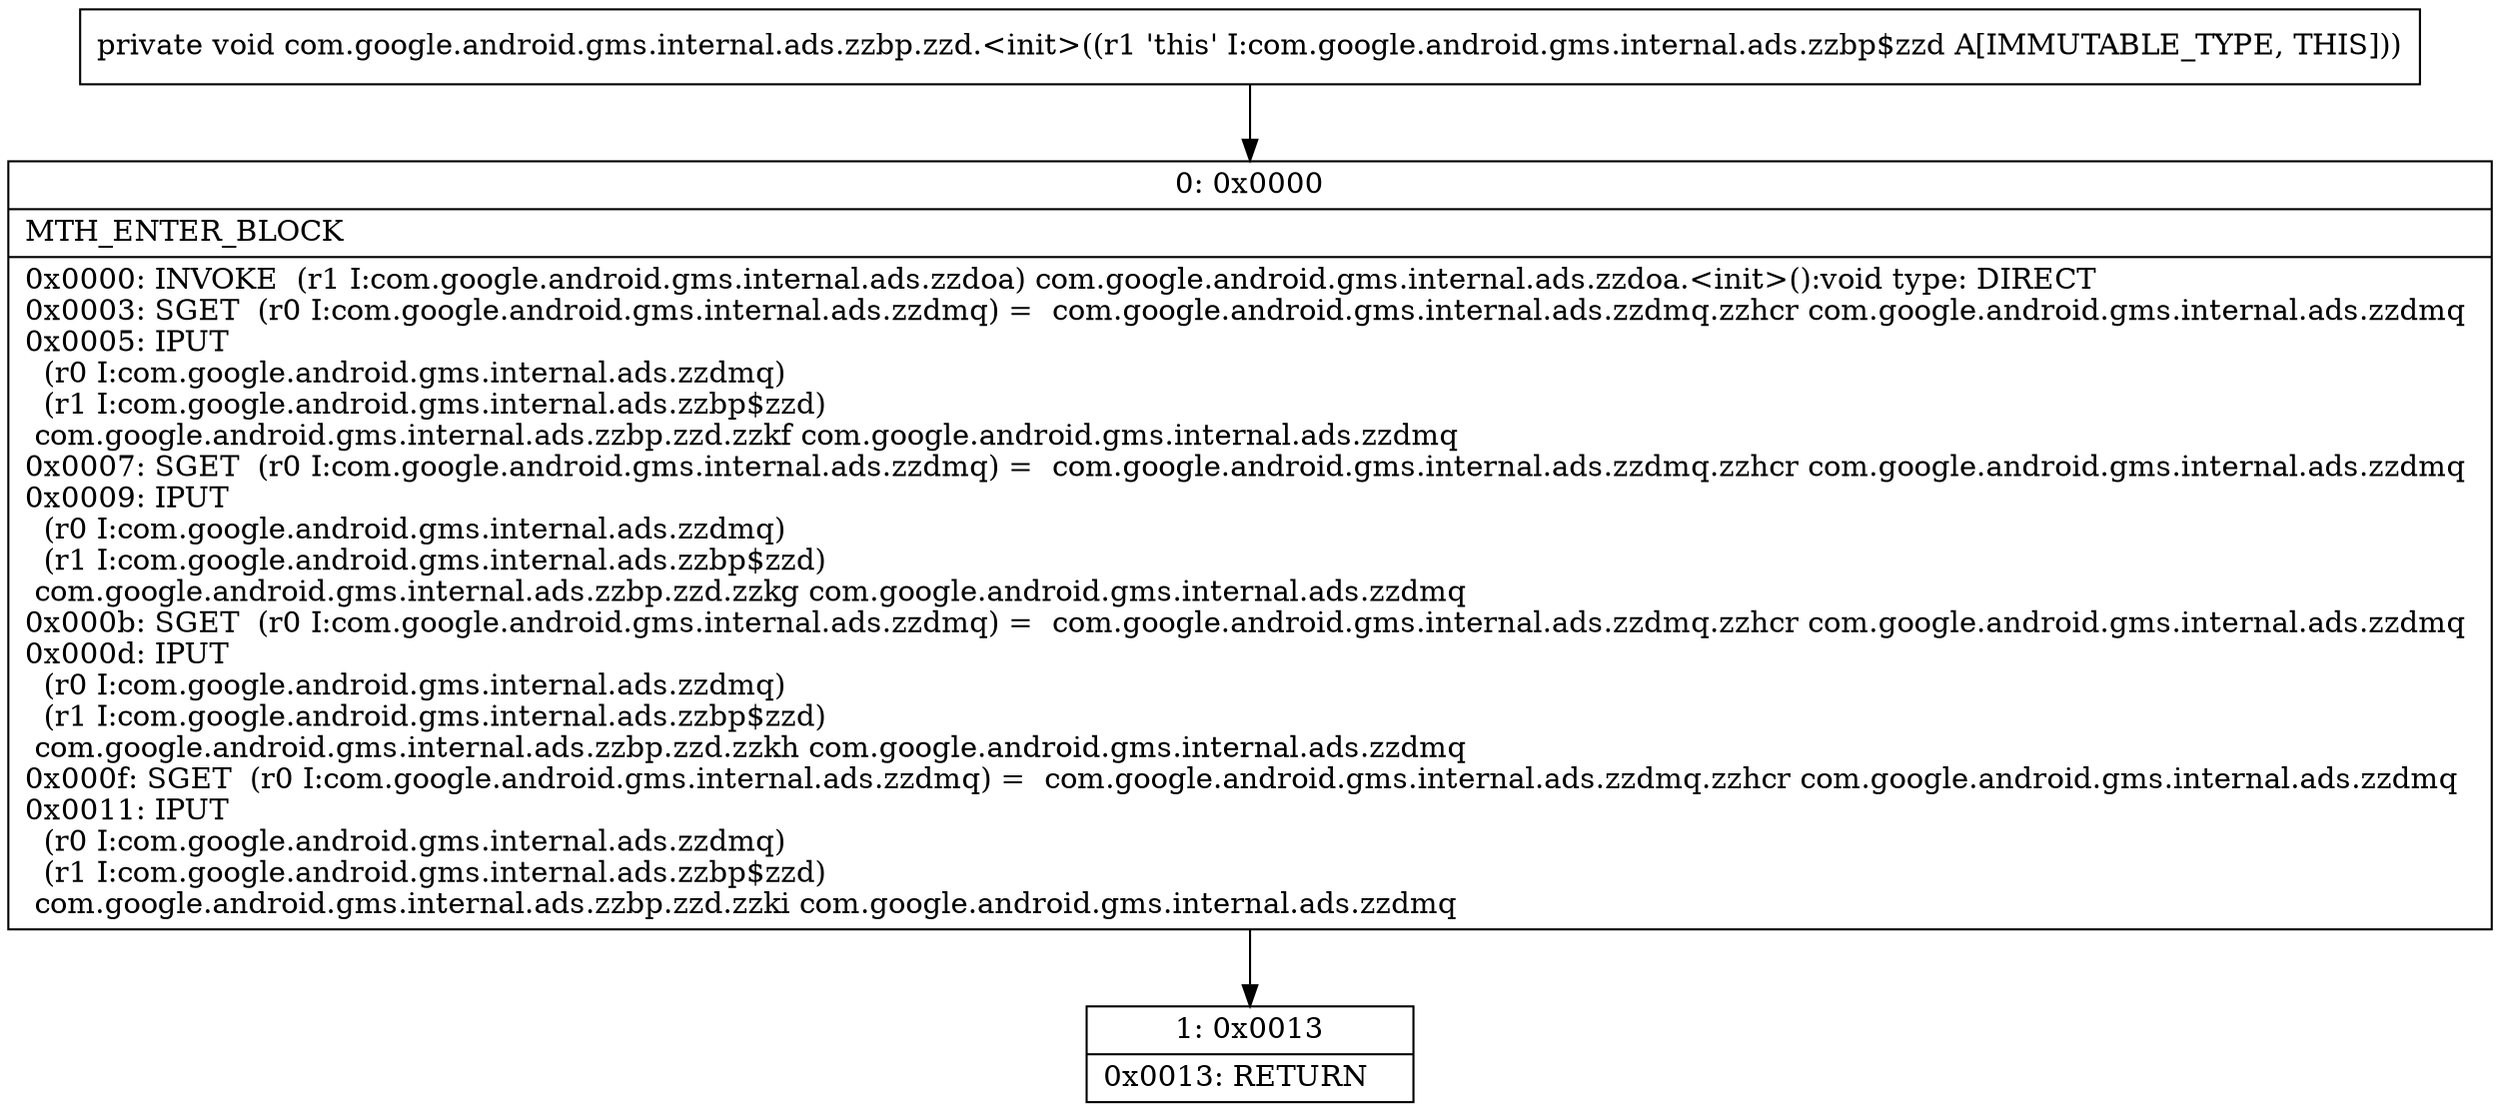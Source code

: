 digraph "CFG forcom.google.android.gms.internal.ads.zzbp.zzd.\<init\>()V" {
Node_0 [shape=record,label="{0\:\ 0x0000|MTH_ENTER_BLOCK\l|0x0000: INVOKE  (r1 I:com.google.android.gms.internal.ads.zzdoa) com.google.android.gms.internal.ads.zzdoa.\<init\>():void type: DIRECT \l0x0003: SGET  (r0 I:com.google.android.gms.internal.ads.zzdmq) =  com.google.android.gms.internal.ads.zzdmq.zzhcr com.google.android.gms.internal.ads.zzdmq \l0x0005: IPUT  \l  (r0 I:com.google.android.gms.internal.ads.zzdmq)\l  (r1 I:com.google.android.gms.internal.ads.zzbp$zzd)\l com.google.android.gms.internal.ads.zzbp.zzd.zzkf com.google.android.gms.internal.ads.zzdmq \l0x0007: SGET  (r0 I:com.google.android.gms.internal.ads.zzdmq) =  com.google.android.gms.internal.ads.zzdmq.zzhcr com.google.android.gms.internal.ads.zzdmq \l0x0009: IPUT  \l  (r0 I:com.google.android.gms.internal.ads.zzdmq)\l  (r1 I:com.google.android.gms.internal.ads.zzbp$zzd)\l com.google.android.gms.internal.ads.zzbp.zzd.zzkg com.google.android.gms.internal.ads.zzdmq \l0x000b: SGET  (r0 I:com.google.android.gms.internal.ads.zzdmq) =  com.google.android.gms.internal.ads.zzdmq.zzhcr com.google.android.gms.internal.ads.zzdmq \l0x000d: IPUT  \l  (r0 I:com.google.android.gms.internal.ads.zzdmq)\l  (r1 I:com.google.android.gms.internal.ads.zzbp$zzd)\l com.google.android.gms.internal.ads.zzbp.zzd.zzkh com.google.android.gms.internal.ads.zzdmq \l0x000f: SGET  (r0 I:com.google.android.gms.internal.ads.zzdmq) =  com.google.android.gms.internal.ads.zzdmq.zzhcr com.google.android.gms.internal.ads.zzdmq \l0x0011: IPUT  \l  (r0 I:com.google.android.gms.internal.ads.zzdmq)\l  (r1 I:com.google.android.gms.internal.ads.zzbp$zzd)\l com.google.android.gms.internal.ads.zzbp.zzd.zzki com.google.android.gms.internal.ads.zzdmq \l}"];
Node_1 [shape=record,label="{1\:\ 0x0013|0x0013: RETURN   \l}"];
MethodNode[shape=record,label="{private void com.google.android.gms.internal.ads.zzbp.zzd.\<init\>((r1 'this' I:com.google.android.gms.internal.ads.zzbp$zzd A[IMMUTABLE_TYPE, THIS])) }"];
MethodNode -> Node_0;
Node_0 -> Node_1;
}

